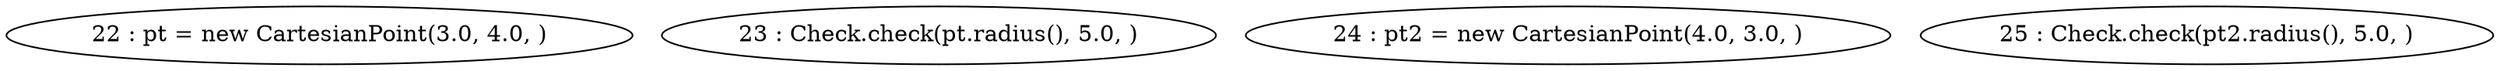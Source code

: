 digraph G {
"22 : pt = new CartesianPoint(3.0, 4.0, )"
"23 : Check.check(pt.radius(), 5.0, )"
"24 : pt2 = new CartesianPoint(4.0, 3.0, )"
"25 : Check.check(pt2.radius(), 5.0, )"
}